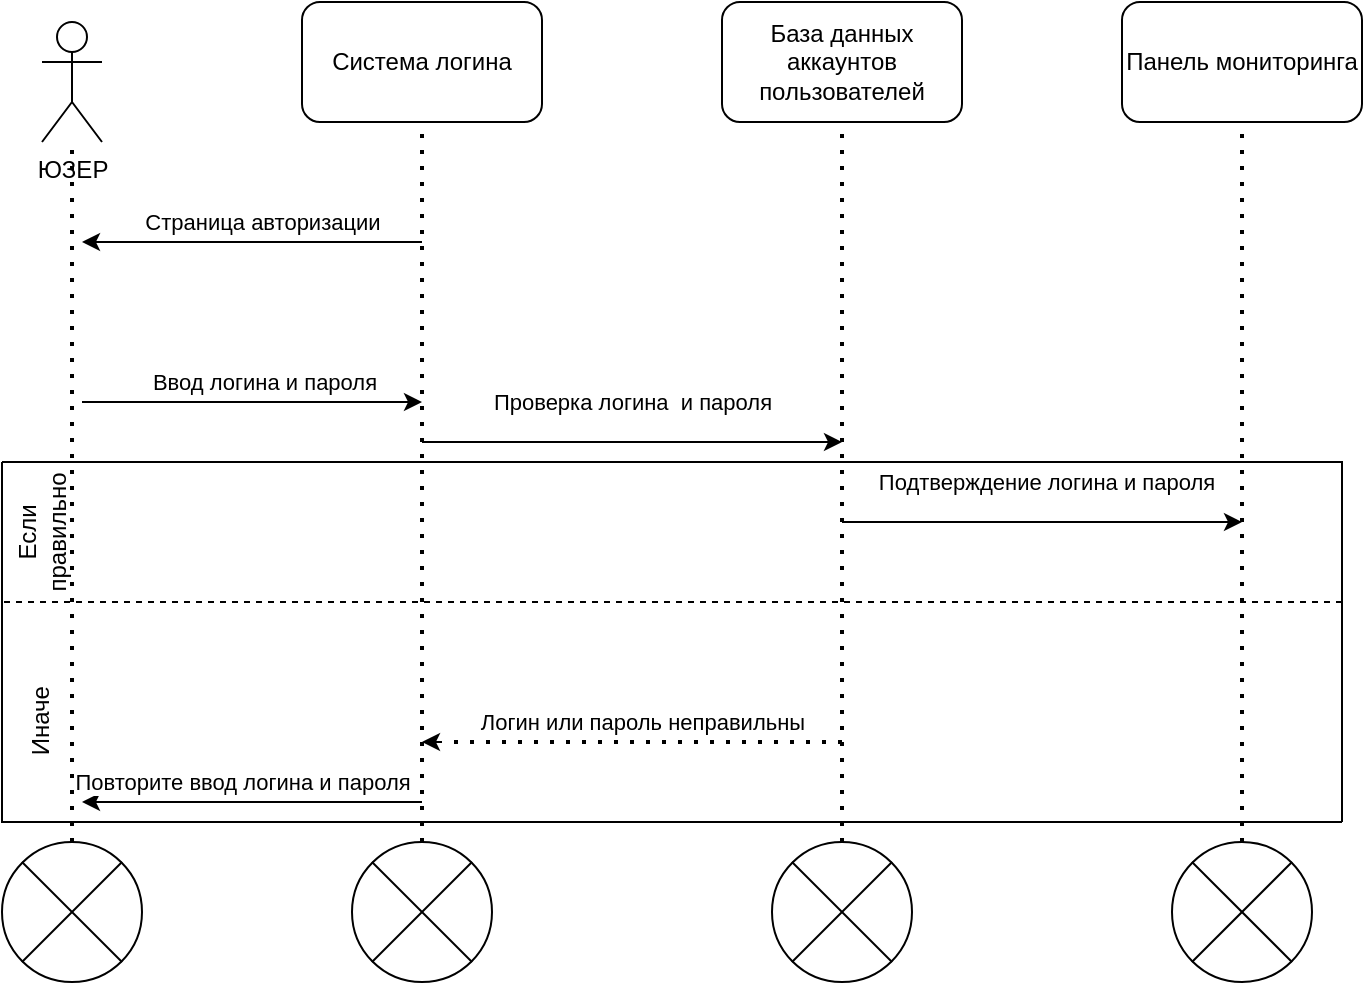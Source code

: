 <mxfile version="20.3.6" type="device"><diagram id="C5RBs43oDa-KdzZeNtuy" name="Page-1"><mxGraphModel dx="1278" dy="540" grid="0" gridSize="10" guides="1" tooltips="1" connect="1" arrows="1" fold="1" page="1" pageScale="1" pageWidth="827" pageHeight="1169" math="0" shadow="0"><root><mxCell id="WIyWlLk6GJQsqaUBKTNV-0"/><mxCell id="WIyWlLk6GJQsqaUBKTNV-1" parent="WIyWlLk6GJQsqaUBKTNV-0"/><mxCell id="iWlca7_XDoVJwgO1lMHY-1" value="ЮЗЕР" style="shape=umlActor;verticalLabelPosition=bottom;verticalAlign=top;html=1;outlineConnect=0;" vertex="1" parent="WIyWlLk6GJQsqaUBKTNV-1"><mxGeometry x="130" y="150" width="30" height="60" as="geometry"/></mxCell><mxCell id="iWlca7_XDoVJwgO1lMHY-2" value="Система логина" style="rounded=1;whiteSpace=wrap;html=1;" vertex="1" parent="WIyWlLk6GJQsqaUBKTNV-1"><mxGeometry x="260" y="140" width="120" height="60" as="geometry"/></mxCell><mxCell id="iWlca7_XDoVJwgO1lMHY-3" value="База данных аккаунтов пользователей" style="rounded=1;whiteSpace=wrap;html=1;" vertex="1" parent="WIyWlLk6GJQsqaUBKTNV-1"><mxGeometry x="470" y="140" width="120" height="60" as="geometry"/></mxCell><mxCell id="iWlca7_XDoVJwgO1lMHY-4" value="Панель мониторинга" style="rounded=1;whiteSpace=wrap;html=1;" vertex="1" parent="WIyWlLk6GJQsqaUBKTNV-1"><mxGeometry x="670" y="140" width="120" height="60" as="geometry"/></mxCell><mxCell id="iWlca7_XDoVJwgO1lMHY-5" value="" style="verticalLabelPosition=bottom;verticalAlign=top;html=1;shape=mxgraph.flowchart.or;" vertex="1" parent="WIyWlLk6GJQsqaUBKTNV-1"><mxGeometry x="110" y="560" width="70" height="70" as="geometry"/></mxCell><mxCell id="iWlca7_XDoVJwgO1lMHY-6" value="" style="verticalLabelPosition=bottom;verticalAlign=top;html=1;shape=mxgraph.flowchart.or;" vertex="1" parent="WIyWlLk6GJQsqaUBKTNV-1"><mxGeometry x="285" y="560" width="70" height="70" as="geometry"/></mxCell><mxCell id="iWlca7_XDoVJwgO1lMHY-7" value="" style="verticalLabelPosition=bottom;verticalAlign=top;html=1;shape=mxgraph.flowchart.or;" vertex="1" parent="WIyWlLk6GJQsqaUBKTNV-1"><mxGeometry x="495" y="560" width="70" height="70" as="geometry"/></mxCell><mxCell id="iWlca7_XDoVJwgO1lMHY-8" value="" style="verticalLabelPosition=bottom;verticalAlign=top;html=1;shape=mxgraph.flowchart.or;" vertex="1" parent="WIyWlLk6GJQsqaUBKTNV-1"><mxGeometry x="695" y="560" width="70" height="70" as="geometry"/></mxCell><mxCell id="iWlca7_XDoVJwgO1lMHY-10" value="" style="endArrow=none;dashed=1;html=1;dashPattern=1 3;strokeWidth=2;rounded=0;exitX=0.5;exitY=0;exitDx=0;exitDy=0;exitPerimeter=0;" edge="1" parent="WIyWlLk6GJQsqaUBKTNV-1" source="iWlca7_XDoVJwgO1lMHY-5" target="iWlca7_XDoVJwgO1lMHY-1"><mxGeometry width="50" height="50" relative="1" as="geometry"><mxPoint x="200" y="360" as="sourcePoint"/><mxPoint x="250" y="310" as="targetPoint"/></mxGeometry></mxCell><mxCell id="iWlca7_XDoVJwgO1lMHY-11" value="" style="endArrow=none;dashed=1;html=1;dashPattern=1 3;strokeWidth=2;rounded=0;entryX=0.5;entryY=1;entryDx=0;entryDy=0;exitX=0.5;exitY=0;exitDx=0;exitDy=0;exitPerimeter=0;" edge="1" parent="WIyWlLk6GJQsqaUBKTNV-1" source="iWlca7_XDoVJwgO1lMHY-6" target="iWlca7_XDoVJwgO1lMHY-2"><mxGeometry width="50" height="50" relative="1" as="geometry"><mxPoint x="400" y="400" as="sourcePoint"/><mxPoint x="450" y="350" as="targetPoint"/></mxGeometry></mxCell><mxCell id="iWlca7_XDoVJwgO1lMHY-12" value="" style="endArrow=none;dashed=1;html=1;dashPattern=1 3;strokeWidth=2;rounded=0;entryX=0.5;entryY=1;entryDx=0;entryDy=0;exitX=0.5;exitY=0;exitDx=0;exitDy=0;exitPerimeter=0;" edge="1" parent="WIyWlLk6GJQsqaUBKTNV-1" source="iWlca7_XDoVJwgO1lMHY-7" target="iWlca7_XDoVJwgO1lMHY-3"><mxGeometry width="50" height="50" relative="1" as="geometry"><mxPoint x="330" y="500" as="sourcePoint"/><mxPoint x="330" y="210" as="targetPoint"/></mxGeometry></mxCell><mxCell id="iWlca7_XDoVJwgO1lMHY-13" value="" style="endArrow=none;dashed=1;html=1;dashPattern=1 3;strokeWidth=2;rounded=0;entryX=0.5;entryY=1;entryDx=0;entryDy=0;exitX=0.5;exitY=0;exitDx=0;exitDy=0;exitPerimeter=0;" edge="1" parent="WIyWlLk6GJQsqaUBKTNV-1" source="iWlca7_XDoVJwgO1lMHY-8" target="iWlca7_XDoVJwgO1lMHY-4"><mxGeometry width="50" height="50" relative="1" as="geometry"><mxPoint x="540" y="500" as="sourcePoint"/><mxPoint x="540" y="210" as="targetPoint"/></mxGeometry></mxCell><mxCell id="iWlca7_XDoVJwgO1lMHY-14" value="" style="endArrow=classic;html=1;rounded=0;" edge="1" parent="WIyWlLk6GJQsqaUBKTNV-1"><mxGeometry width="50" height="50" relative="1" as="geometry"><mxPoint x="320" y="260" as="sourcePoint"/><mxPoint x="150" y="260" as="targetPoint"/></mxGeometry></mxCell><mxCell id="iWlca7_XDoVJwgO1lMHY-16" value="Страница авторизации" style="edgeLabel;html=1;align=center;verticalAlign=middle;resizable=0;points=[];" vertex="1" connectable="0" parent="iWlca7_XDoVJwgO1lMHY-14"><mxGeometry x="-0.266" y="-3" relative="1" as="geometry"><mxPoint x="-18" y="-7" as="offset"/></mxGeometry></mxCell><mxCell id="iWlca7_XDoVJwgO1lMHY-17" value="" style="endArrow=classic;html=1;rounded=0;" edge="1" parent="WIyWlLk6GJQsqaUBKTNV-1"><mxGeometry width="50" height="50" relative="1" as="geometry"><mxPoint x="150" y="340" as="sourcePoint"/><mxPoint x="320" y="340" as="targetPoint"/></mxGeometry></mxCell><mxCell id="iWlca7_XDoVJwgO1lMHY-18" value="Ввод логина и пароля" style="edgeLabel;html=1;align=center;verticalAlign=middle;resizable=0;points=[];" vertex="1" connectable="0" parent="iWlca7_XDoVJwgO1lMHY-17"><mxGeometry x="-0.266" y="-3" relative="1" as="geometry"><mxPoint x="28" y="-13" as="offset"/></mxGeometry></mxCell><mxCell id="iWlca7_XDoVJwgO1lMHY-19" value="" style="endArrow=classic;html=1;rounded=0;" edge="1" parent="WIyWlLk6GJQsqaUBKTNV-1"><mxGeometry width="50" height="50" relative="1" as="geometry"><mxPoint x="320" y="360" as="sourcePoint"/><mxPoint x="530" y="360" as="targetPoint"/></mxGeometry></mxCell><mxCell id="iWlca7_XDoVJwgO1lMHY-20" value="Проверка логина&amp;nbsp; и пароля" style="edgeLabel;html=1;align=center;verticalAlign=middle;resizable=0;points=[];" vertex="1" connectable="0" parent="iWlca7_XDoVJwgO1lMHY-19"><mxGeometry x="-0.266" y="-3" relative="1" as="geometry"><mxPoint x="28" y="-23" as="offset"/></mxGeometry></mxCell><mxCell id="iWlca7_XDoVJwgO1lMHY-21" value="" style="endArrow=classic;html=1;rounded=0;" edge="1" parent="WIyWlLk6GJQsqaUBKTNV-1"><mxGeometry width="50" height="50" relative="1" as="geometry"><mxPoint x="530" y="400" as="sourcePoint"/><mxPoint x="730" y="400" as="targetPoint"/></mxGeometry></mxCell><mxCell id="iWlca7_XDoVJwgO1lMHY-22" value="Подтверждение логина и пароля" style="edgeLabel;html=1;align=center;verticalAlign=middle;resizable=0;points=[];" vertex="1" connectable="0" parent="iWlca7_XDoVJwgO1lMHY-21"><mxGeometry x="-0.266" y="-3" relative="1" as="geometry"><mxPoint x="28" y="-23" as="offset"/></mxGeometry></mxCell><mxCell id="iWlca7_XDoVJwgO1lMHY-24" value="" style="endArrow=none;html=1;rounded=0;" edge="1" parent="WIyWlLk6GJQsqaUBKTNV-1"><mxGeometry width="50" height="50" relative="1" as="geometry"><mxPoint x="110" y="370" as="sourcePoint"/><mxPoint x="780" y="550" as="targetPoint"/><Array as="points"><mxPoint x="780" y="370"/></Array></mxGeometry></mxCell><mxCell id="iWlca7_XDoVJwgO1lMHY-25" value="" style="endArrow=none;html=1;rounded=0;" edge="1" parent="WIyWlLk6GJQsqaUBKTNV-1"><mxGeometry width="50" height="50" relative="1" as="geometry"><mxPoint x="110" y="370" as="sourcePoint"/><mxPoint x="780" y="550" as="targetPoint"/><Array as="points"><mxPoint x="110" y="550"/></Array></mxGeometry></mxCell><mxCell id="iWlca7_XDoVJwgO1lMHY-26" value="" style="endArrow=none;dashed=1;html=1;rounded=0;" edge="1" parent="WIyWlLk6GJQsqaUBKTNV-1"><mxGeometry width="50" height="50" relative="1" as="geometry"><mxPoint x="780" y="440" as="sourcePoint"/><mxPoint x="110" y="440" as="targetPoint"/></mxGeometry></mxCell><mxCell id="iWlca7_XDoVJwgO1lMHY-27" value="" style="endArrow=classic;html=1;rounded=0;" edge="1" parent="WIyWlLk6GJQsqaUBKTNV-1"><mxGeometry width="50" height="50" relative="1" as="geometry"><mxPoint x="320" y="540.0" as="sourcePoint"/><mxPoint x="150" y="540.0" as="targetPoint"/></mxGeometry></mxCell><mxCell id="iWlca7_XDoVJwgO1lMHY-28" value="Повторите ввод логина и пароля" style="edgeLabel;html=1;align=center;verticalAlign=middle;resizable=0;points=[];" vertex="1" connectable="0" parent="iWlca7_XDoVJwgO1lMHY-27"><mxGeometry x="-0.266" y="-3" relative="1" as="geometry"><mxPoint x="-28" y="-7" as="offset"/></mxGeometry></mxCell><mxCell id="iWlca7_XDoVJwgO1lMHY-30" value="" style="endArrow=classic;html=1;rounded=0;" edge="1" parent="WIyWlLk6GJQsqaUBKTNV-1"><mxGeometry width="50" height="50" relative="1" as="geometry"><mxPoint x="330" y="510" as="sourcePoint"/><mxPoint x="320" y="510" as="targetPoint"/></mxGeometry></mxCell><mxCell id="iWlca7_XDoVJwgO1lMHY-31" value="" style="endArrow=none;dashed=1;html=1;dashPattern=1 3;strokeWidth=2;rounded=0;" edge="1" parent="WIyWlLk6GJQsqaUBKTNV-1"><mxGeometry width="50" height="50" relative="1" as="geometry"><mxPoint x="530" y="510" as="sourcePoint"/><mxPoint x="330" y="510" as="targetPoint"/></mxGeometry></mxCell><mxCell id="iWlca7_XDoVJwgO1lMHY-32" value="Логин или пароль неправильны" style="edgeLabel;html=1;align=center;verticalAlign=middle;resizable=0;points=[];" vertex="1" connectable="0" parent="iWlca7_XDoVJwgO1lMHY-31"><mxGeometry x="0.231" relative="1" as="geometry"><mxPoint x="23" y="-10" as="offset"/></mxGeometry></mxCell><mxCell id="iWlca7_XDoVJwgO1lMHY-33" value="Иначе" style="text;html=1;strokeColor=none;fillColor=none;align=center;verticalAlign=middle;whiteSpace=wrap;rounded=0;rotation=-90;" vertex="1" parent="WIyWlLk6GJQsqaUBKTNV-1"><mxGeometry x="100" y="484.31" width="60" height="30" as="geometry"/></mxCell><mxCell id="iWlca7_XDoVJwgO1lMHY-36" value="Если правильно" style="text;html=1;strokeColor=none;fillColor=none;align=center;verticalAlign=middle;whiteSpace=wrap;rounded=0;rotation=-90;" vertex="1" parent="WIyWlLk6GJQsqaUBKTNV-1"><mxGeometry x="100" y="390" width="60" height="30" as="geometry"/></mxCell></root></mxGraphModel></diagram></mxfile>